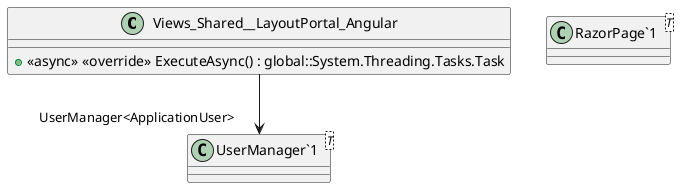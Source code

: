@startuml
class Views_Shared__LayoutPortal_Angular {
    + <<async>> <<override>> ExecuteAsync() : global::System.Threading.Tasks.Task
}
class "RazorPage`1"<T> {
}
class "UserManager`1"<T> {
}
Views_Shared__LayoutPortal_Angular --> "UserManager<ApplicationUser>" "UserManager`1"
@enduml
